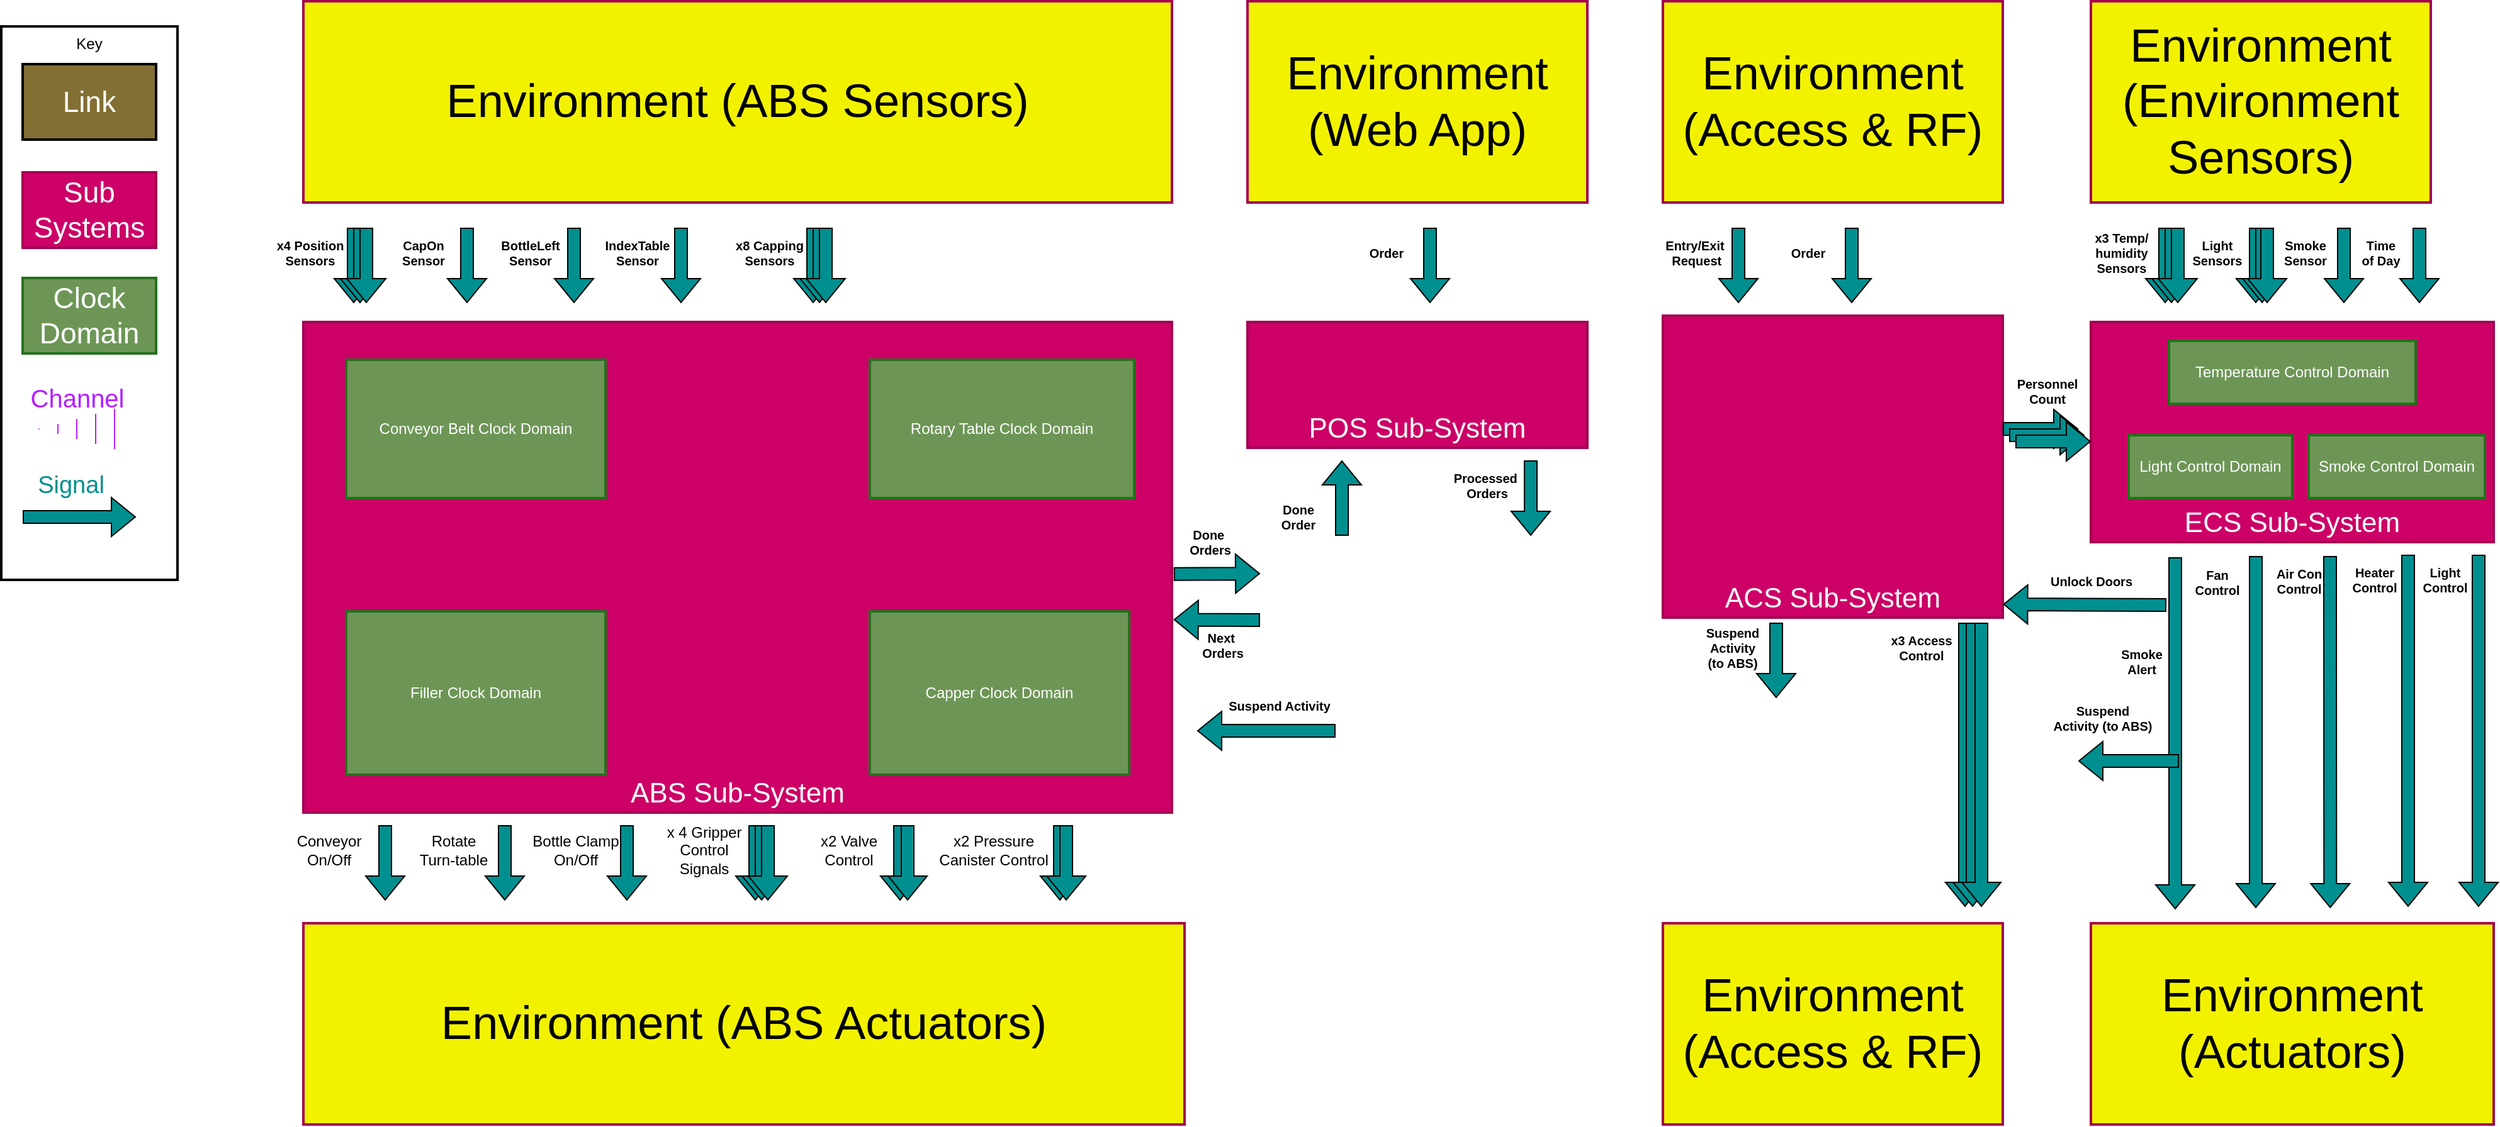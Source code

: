 <mxfile version="21.7.5" type="device">
  <diagram name="Page-1" id="5MqfHrel_7MO0dLBKpmw">
    <mxGraphModel dx="3334" dy="1344" grid="1" gridSize="10" guides="1" tooltips="1" connect="1" arrows="1" fold="1" page="1" pageScale="1" pageWidth="827" pageHeight="1169" math="0" shadow="0">
      <root>
        <mxCell id="0" />
        <mxCell id="1" parent="0" />
        <mxCell id="9zg3JGlum_bN97gf5SHF-6" value="ABS Sub-System" style="rounded=0;whiteSpace=wrap;html=1;fillColor=#CC0066;strokeWidth=2;strokeColor=#A30052;fillStyle=solid;labelBackgroundColor=none;fontColor=#ffffff;verticalAlign=bottom;fontSize=22;" parent="1" vertex="1">
          <mxGeometry x="240" y="295" width="690" height="390" as="geometry" />
        </mxCell>
        <mxCell id="Iu7BZVpTs787F8NygCqa-2" value="Key" style="rounded=0;whiteSpace=wrap;html=1;fillColor=none;strokeWidth=2;align=center;verticalAlign=top;" parent="1" vertex="1">
          <mxGeometry y="60" width="140" height="440" as="geometry" />
        </mxCell>
        <mxCell id="Iu7BZVpTs787F8NygCqa-3" value="Clock Domain" style="rounded=0;whiteSpace=wrap;html=1;fillColor=#6D9656;strokeWidth=2;strokeColor=#22721d;fillStyle=solid;labelBackgroundColor=#6D9656;fontColor=#ffffff;fontSize=23;" parent="1" vertex="1">
          <mxGeometry x="17" y="260" width="106" height="60" as="geometry" />
        </mxCell>
        <mxCell id="Iu7BZVpTs787F8NygCqa-7" value="" style="group" parent="1" vertex="1" connectable="0">
          <mxGeometry x="30" y="340" width="80" height="40" as="geometry" />
        </mxCell>
        <mxCell id="Iu7BZVpTs787F8NygCqa-4" value="" style="shape=mxgraph.arrows2.wedgeArrowDashed2;html=1;bendable=0;startWidth=16;stepSize=15;rounded=0;strokeColor=#B41FFF;" parent="Iu7BZVpTs787F8NygCqa-7" edge="1">
          <mxGeometry width="100" height="100" relative="1" as="geometry">
            <mxPoint x="60" y="40" as="sourcePoint" />
            <mxPoint y="40" as="targetPoint" />
          </mxGeometry>
        </mxCell>
        <mxCell id="Iu7BZVpTs787F8NygCqa-6" value="&lt;font style=&quot;font-size: 20px;&quot;&gt;Channel&lt;/font&gt;" style="text;html=1;align=center;verticalAlign=middle;resizable=0;points=[];autosize=1;strokeColor=none;fillColor=none;fontColor=#B41FFF;" parent="Iu7BZVpTs787F8NygCqa-7" vertex="1">
          <mxGeometry x="-20" y="-5" width="100" height="40" as="geometry" />
        </mxCell>
        <mxCell id="Iu7BZVpTs787F8NygCqa-9" value="" style="shape=flexArrow;endArrow=classic;html=1;rounded=0;fillColor=#008F8F;" parent="1" edge="1">
          <mxGeometry width="50" height="50" relative="1" as="geometry">
            <mxPoint x="17" y="450" as="sourcePoint" />
            <mxPoint x="107" y="450" as="targetPoint" />
          </mxGeometry>
        </mxCell>
        <mxCell id="Iu7BZVpTs787F8NygCqa-10" value="Signal" style="text;html=1;align=center;verticalAlign=middle;resizable=0;points=[];autosize=1;strokeColor=none;fillColor=none;fontColor=#008F8F;fontSize=19;" parent="1" vertex="1">
          <mxGeometry x="15" y="405" width="80" height="40" as="geometry" />
        </mxCell>
        <mxCell id="9zg3JGlum_bN97gf5SHF-1" value="Conveyor Belt Clock Domain" style="rounded=0;whiteSpace=wrap;html=1;fillColor=#6D9656;strokeWidth=2;strokeColor=#22721d;fillStyle=solid;labelBackgroundColor=#6D9656;fontColor=#FFFFFF;" parent="1" vertex="1">
          <mxGeometry x="274" y="325" width="206" height="110" as="geometry" />
        </mxCell>
        <mxCell id="9zg3JGlum_bN97gf5SHF-2" value="Rotary Table Clock Domain" style="rounded=0;whiteSpace=wrap;html=1;fillColor=#6D9656;strokeWidth=2;strokeColor=#22721d;fillStyle=solid;labelBackgroundColor=#6D9656;fontColor=#FFFFFF;" parent="1" vertex="1">
          <mxGeometry x="690" y="325" width="210" height="110" as="geometry" />
        </mxCell>
        <mxCell id="9zg3JGlum_bN97gf5SHF-3" value="Capper Clock Domain" style="rounded=0;whiteSpace=wrap;html=1;fillColor=#6D9656;strokeWidth=2;strokeColor=#22721d;fillStyle=solid;labelBackgroundColor=#6D9656;fontColor=#FFFFFF;" parent="1" vertex="1">
          <mxGeometry x="690" y="525" width="206" height="130" as="geometry" />
        </mxCell>
        <mxCell id="9zg3JGlum_bN97gf5SHF-4" value="Filler Clock Domain" style="rounded=0;whiteSpace=wrap;html=1;fillColor=#6D9656;strokeWidth=2;strokeColor=#22721d;fillStyle=solid;labelBackgroundColor=#6D9656;fontColor=#FFFFFF;" parent="1" vertex="1">
          <mxGeometry x="274" y="525" width="206" height="130" as="geometry" />
        </mxCell>
        <mxCell id="9zg3JGlum_bN97gf5SHF-5" value="Sub Systems" style="rounded=0;whiteSpace=wrap;html=1;fillColor=#CC0066;strokeWidth=2;strokeColor=#A30052;fillStyle=solid;labelBackgroundColor=none;fontColor=#ffffff;fontSize=23;" parent="1" vertex="1">
          <mxGeometry x="17" y="176" width="106" height="60" as="geometry" />
        </mxCell>
        <mxCell id="9zg3JGlum_bN97gf5SHF-7" value="POS Sub-System" style="rounded=0;whiteSpace=wrap;html=1;fillColor=#CC0066;strokeWidth=2;strokeColor=#A30052;fillStyle=solid;labelBackgroundColor=none;fontColor=#ffffff;verticalAlign=bottom;fontSize=22;" parent="1" vertex="1">
          <mxGeometry x="990" y="295" width="270" height="100" as="geometry" />
        </mxCell>
        <mxCell id="9zg3JGlum_bN97gf5SHF-8" value="ECS Sub-System" style="rounded=0;whiteSpace=wrap;html=1;fillColor=#CC0066;strokeWidth=2;strokeColor=#A30052;fillStyle=solid;labelBackgroundColor=none;fontColor=#ffffff;verticalAlign=bottom;fontSize=22;" parent="1" vertex="1">
          <mxGeometry x="1660" y="295" width="320" height="175" as="geometry" />
        </mxCell>
        <mxCell id="9zg3JGlum_bN97gf5SHF-9" value="ACS Sub-System" style="rounded=0;whiteSpace=wrap;html=1;fillColor=#CC0066;strokeWidth=2;strokeColor=#A30052;fillStyle=solid;labelBackgroundColor=none;fontColor=#ffffff;verticalAlign=bottom;fontSize=22;" parent="1" vertex="1">
          <mxGeometry x="1320" y="290" width="270" height="240" as="geometry" />
        </mxCell>
        <mxCell id="9zg3JGlum_bN97gf5SHF-10" value="Link" style="rounded=0;whiteSpace=wrap;html=1;fillColor=#826F34;strokeWidth=2;strokeColor=#000000;fillStyle=solid;labelBackgroundColor=none;fontColor=#ffffff;fontSize=23;" parent="1" vertex="1">
          <mxGeometry x="17" y="90" width="106" height="60" as="geometry" />
        </mxCell>
        <mxCell id="9zg3JGlum_bN97gf5SHF-13" value="Environment (ABS Sensors)" style="rounded=0;whiteSpace=wrap;html=1;fillColor=#F2F200;strokeWidth=2;strokeColor=#A30052;fillStyle=solid;labelBackgroundColor=none;fontColor=#000000;verticalAlign=middle;fontSize=37;" parent="1" vertex="1">
          <mxGeometry x="240" y="40" width="690" height="160" as="geometry" />
        </mxCell>
        <mxCell id="9zg3JGlum_bN97gf5SHF-16" value="" style="shape=flexArrow;endArrow=classic;html=1;rounded=0;fillColor=#008F8F;" parent="1" edge="1">
          <mxGeometry width="50" height="50" relative="1" as="geometry">
            <mxPoint x="280" y="220" as="sourcePoint" />
            <mxPoint x="280" y="280" as="targetPoint" />
          </mxGeometry>
        </mxCell>
        <mxCell id="9zg3JGlum_bN97gf5SHF-18" value="x4 Position&lt;br style=&quot;font-size: 10px;&quot;&gt;Sensors" style="text;html=1;align=center;verticalAlign=middle;resizable=0;points=[];autosize=1;strokeColor=none;fillColor=none;fontSize=10;fontStyle=1" parent="1" vertex="1">
          <mxGeometry x="205" y="220" width="80" height="40" as="geometry" />
        </mxCell>
        <mxCell id="9zg3JGlum_bN97gf5SHF-27" value="" style="shape=flexArrow;endArrow=classic;html=1;rounded=0;fillColor=#008F8F;" parent="1" edge="1">
          <mxGeometry width="50" height="50" relative="1" as="geometry">
            <mxPoint x="370" y="220" as="sourcePoint" />
            <mxPoint x="370" y="280" as="targetPoint" />
          </mxGeometry>
        </mxCell>
        <mxCell id="9zg3JGlum_bN97gf5SHF-28" value="CapOn &lt;br&gt;Sensor" style="text;html=1;align=center;verticalAlign=middle;resizable=0;points=[];autosize=1;strokeColor=none;fillColor=none;fontSize=10;fontStyle=1" parent="1" vertex="1">
          <mxGeometry x="305" y="220" width="60" height="40" as="geometry" />
        </mxCell>
        <mxCell id="9zg3JGlum_bN97gf5SHF-29" value="" style="shape=flexArrow;endArrow=classic;html=1;rounded=0;fillColor=#008F8F;" parent="1" edge="1">
          <mxGeometry width="50" height="50" relative="1" as="geometry">
            <mxPoint x="455" y="220" as="sourcePoint" />
            <mxPoint x="455" y="280" as="targetPoint" />
          </mxGeometry>
        </mxCell>
        <mxCell id="9zg3JGlum_bN97gf5SHF-30" value="BottleLeft&lt;br&gt;Sensor" style="text;html=1;align=center;verticalAlign=middle;resizable=0;points=[];autosize=1;strokeColor=none;fillColor=none;fontSize=10;fontStyle=1" parent="1" vertex="1">
          <mxGeometry x="385" y="220" width="70" height="40" as="geometry" />
        </mxCell>
        <mxCell id="9zg3JGlum_bN97gf5SHF-31" value="IndexTable&lt;br&gt;Sensor" style="text;html=1;align=center;verticalAlign=middle;resizable=0;points=[];autosize=1;strokeColor=none;fillColor=none;fontSize=10;fontStyle=1" parent="1" vertex="1">
          <mxGeometry x="465" y="220" width="80" height="40" as="geometry" />
        </mxCell>
        <mxCell id="9zg3JGlum_bN97gf5SHF-32" value="" style="shape=flexArrow;endArrow=classic;html=1;rounded=0;fillColor=#008F8F;" parent="1" edge="1">
          <mxGeometry width="50" height="50" relative="1" as="geometry">
            <mxPoint x="540" y="220" as="sourcePoint" />
            <mxPoint x="540" y="280" as="targetPoint" />
          </mxGeometry>
        </mxCell>
        <mxCell id="9zg3JGlum_bN97gf5SHF-33" value="" style="shape=flexArrow;endArrow=classic;html=1;rounded=0;fillColor=#008F8F;" parent="1" edge="1">
          <mxGeometry width="50" height="50" relative="1" as="geometry">
            <mxPoint x="645" y="220" as="sourcePoint" />
            <mxPoint x="645" y="280" as="targetPoint" />
          </mxGeometry>
        </mxCell>
        <mxCell id="9zg3JGlum_bN97gf5SHF-34" value="x8 Capping&lt;br&gt;Sensors" style="text;html=1;align=center;verticalAlign=middle;resizable=0;points=[];autosize=1;strokeColor=none;fillColor=none;fontSize=10;fontStyle=1" parent="1" vertex="1">
          <mxGeometry x="570" y="220" width="80" height="40" as="geometry" />
        </mxCell>
        <mxCell id="9zg3JGlum_bN97gf5SHF-35" value="" style="shape=flexArrow;endArrow=classic;html=1;rounded=0;fillColor=#008F8F;" parent="1" edge="1">
          <mxGeometry width="50" height="50" relative="1" as="geometry">
            <mxPoint x="650" y="220" as="sourcePoint" />
            <mxPoint x="650" y="280" as="targetPoint" />
          </mxGeometry>
        </mxCell>
        <mxCell id="9zg3JGlum_bN97gf5SHF-36" value="" style="shape=flexArrow;endArrow=classic;html=1;rounded=0;fillColor=#008F8F;" parent="1" edge="1">
          <mxGeometry width="50" height="50" relative="1" as="geometry">
            <mxPoint x="655" y="220" as="sourcePoint" />
            <mxPoint x="655" y="280" as="targetPoint" />
          </mxGeometry>
        </mxCell>
        <mxCell id="9zg3JGlum_bN97gf5SHF-38" value="Environment (ABS Actuators)" style="rounded=0;whiteSpace=wrap;html=1;fillColor=#F2F200;strokeWidth=2;strokeColor=#A30052;fillStyle=solid;labelBackgroundColor=none;fontColor=#000000;verticalAlign=middle;fontSize=37;" parent="1" vertex="1">
          <mxGeometry x="240" y="773" width="700" height="160" as="geometry" />
        </mxCell>
        <mxCell id="9zg3JGlum_bN97gf5SHF-39" value="" style="shape=flexArrow;endArrow=classic;html=1;rounded=0;fillColor=#008F8F;" parent="1" edge="1">
          <mxGeometry width="50" height="50" relative="1" as="geometry">
            <mxPoint x="285" y="220" as="sourcePoint" />
            <mxPoint x="285" y="280" as="targetPoint" />
          </mxGeometry>
        </mxCell>
        <mxCell id="9zg3JGlum_bN97gf5SHF-40" value="" style="shape=flexArrow;endArrow=classic;html=1;rounded=0;fillColor=#008F8F;" parent="1" edge="1">
          <mxGeometry width="50" height="50" relative="1" as="geometry">
            <mxPoint x="285" y="220" as="sourcePoint" />
            <mxPoint x="285" y="280" as="targetPoint" />
          </mxGeometry>
        </mxCell>
        <mxCell id="9zg3JGlum_bN97gf5SHF-41" value="" style="shape=flexArrow;endArrow=classic;html=1;rounded=0;fillColor=#008F8F;" parent="1" edge="1">
          <mxGeometry width="50" height="50" relative="1" as="geometry">
            <mxPoint x="290" y="220" as="sourcePoint" />
            <mxPoint x="290" y="280" as="targetPoint" />
          </mxGeometry>
        </mxCell>
        <mxCell id="lI221d5joBDSyiXGo3cV-1" value="" style="shape=flexArrow;endArrow=classic;html=1;rounded=0;fillColor=#008F8F;" parent="1" edge="1">
          <mxGeometry width="50" height="50" relative="1" as="geometry">
            <mxPoint x="305" y="695" as="sourcePoint" />
            <mxPoint x="305" y="755" as="targetPoint" />
          </mxGeometry>
        </mxCell>
        <mxCell id="lI221d5joBDSyiXGo3cV-2" value="Conveyor &lt;br&gt;On/Off" style="text;html=1;align=center;verticalAlign=middle;resizable=0;points=[];autosize=1;strokeColor=none;fillColor=none;" parent="1" vertex="1">
          <mxGeometry x="225" y="695" width="70" height="40" as="geometry" />
        </mxCell>
        <mxCell id="lI221d5joBDSyiXGo3cV-3" value="" style="shape=flexArrow;endArrow=classic;html=1;rounded=0;fillColor=#008F8F;" parent="1" edge="1">
          <mxGeometry width="50" height="50" relative="1" as="geometry">
            <mxPoint x="400" y="695" as="sourcePoint" />
            <mxPoint x="400" y="755" as="targetPoint" />
          </mxGeometry>
        </mxCell>
        <mxCell id="lI221d5joBDSyiXGo3cV-4" value="Rotate &lt;br&gt;Turn-table" style="text;html=1;align=center;verticalAlign=middle;resizable=0;points=[];autosize=1;strokeColor=none;fillColor=none;" parent="1" vertex="1">
          <mxGeometry x="319" y="695" width="80" height="40" as="geometry" />
        </mxCell>
        <mxCell id="lI221d5joBDSyiXGo3cV-5" value="Bottle Clamp&lt;br&gt;On/Off" style="text;html=1;align=center;verticalAlign=middle;resizable=0;points=[];autosize=1;strokeColor=none;fillColor=none;" parent="1" vertex="1">
          <mxGeometry x="411" y="695" width="90" height="40" as="geometry" />
        </mxCell>
        <mxCell id="lI221d5joBDSyiXGo3cV-6" value="" style="shape=flexArrow;endArrow=classic;html=1;rounded=0;fillColor=#008F8F;" parent="1" edge="1">
          <mxGeometry width="50" height="50" relative="1" as="geometry">
            <mxPoint x="497" y="695" as="sourcePoint" />
            <mxPoint x="497" y="755" as="targetPoint" />
          </mxGeometry>
        </mxCell>
        <mxCell id="lI221d5joBDSyiXGo3cV-7" value="" style="shape=flexArrow;endArrow=classic;html=1;rounded=0;fillColor=#008F8F;" parent="1" edge="1">
          <mxGeometry width="50" height="50" relative="1" as="geometry">
            <mxPoint x="599" y="695" as="sourcePoint" />
            <mxPoint x="599" y="755" as="targetPoint" />
          </mxGeometry>
        </mxCell>
        <mxCell id="lI221d5joBDSyiXGo3cV-8" value="x 4 Gripper &lt;br&gt;Control&lt;br&gt;Signals" style="text;html=1;align=center;verticalAlign=middle;resizable=0;points=[];autosize=1;strokeColor=none;fillColor=none;" parent="1" vertex="1">
          <mxGeometry x="518" y="685" width="80" height="60" as="geometry" />
        </mxCell>
        <mxCell id="lI221d5joBDSyiXGo3cV-9" value="" style="shape=flexArrow;endArrow=classic;html=1;rounded=0;fillColor=#008F8F;" parent="1" edge="1">
          <mxGeometry width="50" height="50" relative="1" as="geometry">
            <mxPoint x="604" y="695" as="sourcePoint" />
            <mxPoint x="604" y="755" as="targetPoint" />
          </mxGeometry>
        </mxCell>
        <mxCell id="lI221d5joBDSyiXGo3cV-10" value="" style="shape=flexArrow;endArrow=classic;html=1;rounded=0;fillColor=#008F8F;" parent="1" edge="1">
          <mxGeometry width="50" height="50" relative="1" as="geometry">
            <mxPoint x="609" y="695" as="sourcePoint" />
            <mxPoint x="609" y="755" as="targetPoint" />
          </mxGeometry>
        </mxCell>
        <mxCell id="lI221d5joBDSyiXGo3cV-13" value="x2 Valve &lt;br&gt;Control" style="text;html=1;align=center;verticalAlign=middle;resizable=0;points=[];autosize=1;strokeColor=none;fillColor=none;" parent="1" vertex="1">
          <mxGeometry x="638" y="695" width="70" height="40" as="geometry" />
        </mxCell>
        <mxCell id="lI221d5joBDSyiXGo3cV-14" value="" style="shape=flexArrow;endArrow=classic;html=1;rounded=0;fillColor=#008F8F;" parent="1" edge="1">
          <mxGeometry width="50" height="50" relative="1" as="geometry">
            <mxPoint x="714" y="695" as="sourcePoint" />
            <mxPoint x="714" y="755" as="targetPoint" />
          </mxGeometry>
        </mxCell>
        <mxCell id="lI221d5joBDSyiXGo3cV-15" value="" style="shape=flexArrow;endArrow=classic;html=1;rounded=0;fillColor=#008F8F;" parent="1" edge="1">
          <mxGeometry width="50" height="50" relative="1" as="geometry">
            <mxPoint x="720" y="695" as="sourcePoint" />
            <mxPoint x="720" y="755" as="targetPoint" />
          </mxGeometry>
        </mxCell>
        <mxCell id="lI221d5joBDSyiXGo3cV-16" value="x2 Pressure&lt;br&gt;Canister Control" style="text;html=1;align=center;verticalAlign=middle;resizable=0;points=[];autosize=1;strokeColor=none;fillColor=none;" parent="1" vertex="1">
          <mxGeometry x="733" y="695" width="110" height="40" as="geometry" />
        </mxCell>
        <mxCell id="lI221d5joBDSyiXGo3cV-17" value="" style="shape=flexArrow;endArrow=classic;html=1;rounded=0;fillColor=#008F8F;" parent="1" edge="1">
          <mxGeometry width="50" height="50" relative="1" as="geometry">
            <mxPoint x="841" y="695" as="sourcePoint" />
            <mxPoint x="841" y="755" as="targetPoint" />
          </mxGeometry>
        </mxCell>
        <mxCell id="lI221d5joBDSyiXGo3cV-18" value="" style="shape=flexArrow;endArrow=classic;html=1;rounded=0;fillColor=#008F8F;" parent="1" edge="1">
          <mxGeometry width="50" height="50" relative="1" as="geometry">
            <mxPoint x="846" y="695" as="sourcePoint" />
            <mxPoint x="846" y="755" as="targetPoint" />
          </mxGeometry>
        </mxCell>
        <mxCell id="lI221d5joBDSyiXGo3cV-20" value="" style="shape=flexArrow;endArrow=classic;html=1;rounded=0;fillColor=#008F8F;" parent="1" edge="1">
          <mxGeometry width="50" height="50" relative="1" as="geometry">
            <mxPoint x="1215" y="405" as="sourcePoint" />
            <mxPoint x="1215" y="465" as="targetPoint" />
          </mxGeometry>
        </mxCell>
        <mxCell id="lI221d5joBDSyiXGo3cV-21" value="Processed&amp;nbsp;&lt;br&gt;Orders" style="text;html=1;align=center;verticalAlign=middle;resizable=0;points=[];autosize=1;strokeColor=none;fillColor=none;fontSize=10;fontStyle=1" parent="1" vertex="1">
          <mxGeometry x="1140" y="405" width="80" height="40" as="geometry" />
        </mxCell>
        <mxCell id="lI221d5joBDSyiXGo3cV-22" value="Environment (Web App)" style="rounded=0;whiteSpace=wrap;html=1;fillColor=#F2F200;strokeWidth=2;strokeColor=#A30052;fillStyle=solid;labelBackgroundColor=none;fontColor=#000000;verticalAlign=middle;fontSize=37;" parent="1" vertex="1">
          <mxGeometry x="990" y="40" width="270" height="160" as="geometry" />
        </mxCell>
        <mxCell id="lI221d5joBDSyiXGo3cV-23" value="Order" style="text;html=1;align=center;verticalAlign=middle;resizable=0;points=[];autosize=1;strokeColor=none;fillColor=none;fontSize=10;fontStyle=1" parent="1" vertex="1">
          <mxGeometry x="1075" y="225" width="50" height="30" as="geometry" />
        </mxCell>
        <mxCell id="lI221d5joBDSyiXGo3cV-24" value="" style="shape=flexArrow;endArrow=classic;html=1;rounded=0;fillColor=#008F8F;" parent="1" edge="1">
          <mxGeometry width="50" height="50" relative="1" as="geometry">
            <mxPoint x="1135" y="220" as="sourcePoint" />
            <mxPoint x="1135" y="280" as="targetPoint" />
          </mxGeometry>
        </mxCell>
        <mxCell id="lI221d5joBDSyiXGo3cV-25" value="" style="shape=flexArrow;endArrow=classic;html=1;rounded=0;fillColor=#008F8F;" parent="1" edge="1">
          <mxGeometry width="50" height="50" relative="1" as="geometry">
            <mxPoint x="1065" y="465" as="sourcePoint" />
            <mxPoint x="1065" y="405" as="targetPoint" />
          </mxGeometry>
        </mxCell>
        <mxCell id="lI221d5joBDSyiXGo3cV-26" value="Done&lt;br&gt;Order" style="text;html=1;align=center;verticalAlign=middle;resizable=0;points=[];autosize=1;strokeColor=none;fillColor=none;fontSize=10;fontStyle=1" parent="1" vertex="1">
          <mxGeometry x="1005" y="430" width="50" height="40" as="geometry" />
        </mxCell>
        <mxCell id="lI221d5joBDSyiXGo3cV-27" value="Next&amp;nbsp;&lt;br&gt;Orders" style="text;html=1;align=center;verticalAlign=middle;resizable=0;points=[];autosize=1;strokeColor=none;fillColor=none;fontSize=10;fontStyle=1" parent="1" vertex="1">
          <mxGeometry x="940" y="532" width="60" height="40" as="geometry" />
        </mxCell>
        <mxCell id="lI221d5joBDSyiXGo3cV-28" value="" style="shape=flexArrow;endArrow=classic;html=1;rounded=0;fillColor=#008F8F;entryX=1.002;entryY=0.576;entryDx=0;entryDy=0;entryPerimeter=0;exitX=0;exitY=0.5;exitDx=0;exitDy=0;" parent="1" edge="1">
          <mxGeometry width="50" height="50" relative="1" as="geometry">
            <mxPoint x="1000" y="532" as="sourcePoint" />
            <mxPoint x="931.38" y="531.64" as="targetPoint" />
          </mxGeometry>
        </mxCell>
        <mxCell id="lI221d5joBDSyiXGo3cV-29" value="Done&amp;nbsp;&lt;br&gt;Orders" style="text;html=1;align=center;verticalAlign=middle;resizable=0;points=[];autosize=1;strokeColor=none;fillColor=none;fontSize=10;fontStyle=1" parent="1" vertex="1">
          <mxGeometry x="930" y="450" width="60" height="40" as="geometry" />
        </mxCell>
        <mxCell id="lI221d5joBDSyiXGo3cV-30" value="" style="shape=flexArrow;endArrow=classic;html=1;rounded=0;fillColor=#008F8F;entryX=1.002;entryY=0.576;entryDx=0;entryDy=0;entryPerimeter=0;exitX=0;exitY=0.5;exitDx=0;exitDy=0;" parent="1" edge="1">
          <mxGeometry width="50" height="50" relative="1" as="geometry">
            <mxPoint x="931.38" y="495.36" as="sourcePoint" />
            <mxPoint x="1000" y="495" as="targetPoint" />
          </mxGeometry>
        </mxCell>
        <mxCell id="lI221d5joBDSyiXGo3cV-31" value="Environment (Environment Sensors)" style="rounded=0;whiteSpace=wrap;html=1;fillColor=#F2F200;strokeWidth=2;strokeColor=#A30052;fillStyle=solid;labelBackgroundColor=none;fontColor=#000000;verticalAlign=middle;fontSize=37;" parent="1" vertex="1">
          <mxGeometry x="1660" y="40" width="270" height="160" as="geometry" />
        </mxCell>
        <mxCell id="lI221d5joBDSyiXGo3cV-32" value="&lt;div&gt;x3 Temp/&lt;/div&gt;&lt;div&gt;humidity&lt;br&gt; &lt;/div&gt;Sensors" style="text;html=1;align=center;verticalAlign=middle;resizable=0;points=[];autosize=1;strokeColor=none;fillColor=none;fontSize=10;fontStyle=1" parent="1" vertex="1">
          <mxGeometry x="1649" y="215" width="70" height="50" as="geometry" />
        </mxCell>
        <mxCell id="lI221d5joBDSyiXGo3cV-33" value="" style="shape=flexArrow;endArrow=classic;html=1;rounded=0;fillColor=#008F8F;" parent="1" edge="1">
          <mxGeometry width="50" height="50" relative="1" as="geometry">
            <mxPoint x="1719" y="220" as="sourcePoint" />
            <mxPoint x="1719" y="280" as="targetPoint" />
          </mxGeometry>
        </mxCell>
        <mxCell id="lI221d5joBDSyiXGo3cV-34" value="Light &lt;br&gt;Sensors" style="text;html=1;align=center;verticalAlign=middle;resizable=0;points=[];autosize=1;strokeColor=none;fillColor=none;fontSize=10;fontStyle=1" parent="1" vertex="1">
          <mxGeometry x="1730" y="220" width="60" height="40" as="geometry" />
        </mxCell>
        <mxCell id="lI221d5joBDSyiXGo3cV-35" value="" style="shape=flexArrow;endArrow=classic;html=1;rounded=0;fillColor=#008F8F;" parent="1" edge="1">
          <mxGeometry width="50" height="50" relative="1" as="geometry">
            <mxPoint x="1791" y="220" as="sourcePoint" />
            <mxPoint x="1791" y="280" as="targetPoint" />
          </mxGeometry>
        </mxCell>
        <mxCell id="lI221d5joBDSyiXGo3cV-36" value="" style="shape=flexArrow;endArrow=classic;html=1;rounded=0;fillColor=#008F8F;" parent="1" edge="1">
          <mxGeometry width="50" height="50" relative="1" as="geometry">
            <mxPoint x="1724" y="220" as="sourcePoint" />
            <mxPoint x="1724" y="280" as="targetPoint" />
          </mxGeometry>
        </mxCell>
        <mxCell id="lI221d5joBDSyiXGo3cV-37" value="" style="shape=flexArrow;endArrow=classic;html=1;rounded=0;fillColor=#008F8F;" parent="1" edge="1">
          <mxGeometry width="50" height="50" relative="1" as="geometry">
            <mxPoint x="1729" y="220" as="sourcePoint" />
            <mxPoint x="1729" y="280" as="targetPoint" />
          </mxGeometry>
        </mxCell>
        <mxCell id="lI221d5joBDSyiXGo3cV-38" value="" style="shape=flexArrow;endArrow=classic;html=1;rounded=0;fillColor=#008F8F;" parent="1" edge="1">
          <mxGeometry width="50" height="50" relative="1" as="geometry">
            <mxPoint x="1796" y="220" as="sourcePoint" />
            <mxPoint x="1796" y="280" as="targetPoint" />
          </mxGeometry>
        </mxCell>
        <mxCell id="lI221d5joBDSyiXGo3cV-39" value="" style="shape=flexArrow;endArrow=classic;html=1;rounded=0;fillColor=#008F8F;" parent="1" edge="1">
          <mxGeometry width="50" height="50" relative="1" as="geometry">
            <mxPoint x="1800" y="220" as="sourcePoint" />
            <mxPoint x="1800" y="280" as="targetPoint" />
          </mxGeometry>
        </mxCell>
        <mxCell id="lI221d5joBDSyiXGo3cV-40" value="Smoke &lt;br&gt;Sensor" style="text;html=1;align=center;verticalAlign=middle;resizable=0;points=[];autosize=1;strokeColor=none;fillColor=none;fontSize=10;fontStyle=1" parent="1" vertex="1">
          <mxGeometry x="1800" y="220" width="60" height="40" as="geometry" />
        </mxCell>
        <mxCell id="lI221d5joBDSyiXGo3cV-41" value="" style="shape=flexArrow;endArrow=classic;html=1;rounded=0;fillColor=#008F8F;" parent="1" edge="1">
          <mxGeometry width="50" height="50" relative="1" as="geometry">
            <mxPoint x="1861" y="220" as="sourcePoint" />
            <mxPoint x="1861" y="280" as="targetPoint" />
          </mxGeometry>
        </mxCell>
        <mxCell id="lI221d5joBDSyiXGo3cV-42" value="Environment (Actuators)" style="rounded=0;whiteSpace=wrap;html=1;fillColor=#F2F200;strokeWidth=2;strokeColor=#A30052;fillStyle=solid;labelBackgroundColor=none;fontColor=#000000;verticalAlign=middle;fontSize=37;" parent="1" vertex="1">
          <mxGeometry x="1660" y="773" width="320" height="160" as="geometry" />
        </mxCell>
        <mxCell id="lI221d5joBDSyiXGo3cV-44" value="Heater&lt;br&gt;Control" style="text;html=1;align=center;verticalAlign=middle;resizable=0;points=[];autosize=1;strokeColor=none;fillColor=none;fontSize=10;fontStyle=1" parent="1" vertex="1">
          <mxGeometry x="1855" y="480" width="60" height="40" as="geometry" />
        </mxCell>
        <mxCell id="lI221d5joBDSyiXGo3cV-48" value="Air Con&lt;br&gt;Control" style="text;html=1;align=center;verticalAlign=middle;resizable=0;points=[];autosize=1;strokeColor=none;fillColor=none;fontSize=10;fontStyle=1" parent="1" vertex="1">
          <mxGeometry x="1795" y="481" width="60" height="40" as="geometry" />
        </mxCell>
        <mxCell id="lI221d5joBDSyiXGo3cV-49" value="" style="shape=flexArrow;endArrow=classic;html=1;rounded=0;fillColor=#008F8F;" parent="1" edge="1">
          <mxGeometry width="50" height="50" relative="1" as="geometry">
            <mxPoint x="1791" y="481" as="sourcePoint" />
            <mxPoint x="1791" y="761" as="targetPoint" />
          </mxGeometry>
        </mxCell>
        <mxCell id="lI221d5joBDSyiXGo3cV-50" value="Fan&lt;br&gt;Control" style="text;html=1;align=center;verticalAlign=middle;resizable=0;points=[];autosize=1;strokeColor=none;fillColor=none;fontSize=10;fontStyle=1" parent="1" vertex="1">
          <mxGeometry x="1730" y="482" width="60" height="40" as="geometry" />
        </mxCell>
        <mxCell id="lI221d5joBDSyiXGo3cV-51" value="" style="shape=flexArrow;endArrow=classic;html=1;rounded=0;fillColor=#008F8F;" parent="1" edge="1">
          <mxGeometry width="50" height="50" relative="1" as="geometry">
            <mxPoint x="1850" y="481" as="sourcePoint" />
            <mxPoint x="1850.15" y="761" as="targetPoint" />
          </mxGeometry>
        </mxCell>
        <mxCell id="lI221d5joBDSyiXGo3cV-52" value="" style="shape=flexArrow;endArrow=classic;html=1;rounded=0;fillColor=#008F8F;entryX=0.153;entryY=-0.009;entryDx=0;entryDy=0;entryPerimeter=0;" parent="1" edge="1">
          <mxGeometry width="50" height="50" relative="1" as="geometry">
            <mxPoint x="1727" y="482" as="sourcePoint" />
            <mxPoint x="1727" y="762" as="targetPoint" />
          </mxGeometry>
        </mxCell>
        <mxCell id="lI221d5joBDSyiXGo3cV-53" value="" style="shape=flexArrow;endArrow=classic;html=1;rounded=0;fillColor=#008F8F;entryX=0.153;entryY=-0.009;entryDx=0;entryDy=0;entryPerimeter=0;" parent="1" edge="1">
          <mxGeometry width="50" height="50" relative="1" as="geometry">
            <mxPoint x="1912" y="480" as="sourcePoint" />
            <mxPoint x="1912" y="760" as="targetPoint" />
          </mxGeometry>
        </mxCell>
        <mxCell id="lI221d5joBDSyiXGo3cV-54" value="Light &lt;br&gt;Control" style="text;html=1;align=center;verticalAlign=middle;resizable=0;points=[];autosize=1;strokeColor=none;fillColor=none;fontSize=10;fontStyle=1" parent="1" vertex="1">
          <mxGeometry x="1911" y="480" width="60" height="40" as="geometry" />
        </mxCell>
        <mxCell id="lI221d5joBDSyiXGo3cV-55" value="" style="shape=flexArrow;endArrow=classic;html=1;rounded=0;fillColor=#008F8F;entryX=0.153;entryY=-0.009;entryDx=0;entryDy=0;entryPerimeter=0;" parent="1" edge="1">
          <mxGeometry width="50" height="50" relative="1" as="geometry">
            <mxPoint x="1968" y="480" as="sourcePoint" />
            <mxPoint x="1968" y="760" as="targetPoint" />
          </mxGeometry>
        </mxCell>
        <mxCell id="lI221d5joBDSyiXGo3cV-56" value="" style="shape=flexArrow;endArrow=classic;html=1;rounded=0;fillColor=#008F8F;" parent="1" edge="1">
          <mxGeometry width="50" height="50" relative="1" as="geometry">
            <mxPoint x="1060" y="620" as="sourcePoint" />
            <mxPoint x="950" y="620" as="targetPoint" />
          </mxGeometry>
        </mxCell>
        <mxCell id="lI221d5joBDSyiXGo3cV-59" value="Suspend Activity" style="text;html=1;align=center;verticalAlign=middle;resizable=0;points=[];autosize=1;strokeColor=none;fillColor=none;fontSize=10;fontStyle=1" parent="1" vertex="1">
          <mxGeometry x="965" y="585" width="100" height="30" as="geometry" />
        </mxCell>
        <mxCell id="lI221d5joBDSyiXGo3cV-60" value="Suspend &lt;br&gt;Activity&lt;br&gt;(to ABS)" style="text;html=1;align=center;verticalAlign=middle;resizable=0;points=[];autosize=1;strokeColor=none;fillColor=none;fontSize=10;fontStyle=1" parent="1" vertex="1">
          <mxGeometry x="1340" y="529" width="70" height="50" as="geometry" />
        </mxCell>
        <mxCell id="lI221d5joBDSyiXGo3cV-61" value="" style="shape=flexArrow;endArrow=classic;html=1;rounded=0;fillColor=#008F8F;" parent="1" edge="1">
          <mxGeometry width="50" height="50" relative="1" as="geometry">
            <mxPoint x="1410" y="534" as="sourcePoint" />
            <mxPoint x="1410" y="594" as="targetPoint" />
          </mxGeometry>
        </mxCell>
        <mxCell id="lI221d5joBDSyiXGo3cV-62" value="Temperature Control Domain" style="rounded=0;whiteSpace=wrap;html=1;fillColor=#6D9656;strokeWidth=2;strokeColor=#22721d;fillStyle=solid;labelBackgroundColor=#6D9656;fontColor=#FFFFFF;" parent="1" vertex="1">
          <mxGeometry x="1722" y="310" width="196" height="50" as="geometry" />
        </mxCell>
        <mxCell id="lI221d5joBDSyiXGo3cV-63" value="Light Control Domain" style="rounded=0;whiteSpace=wrap;html=1;fillColor=#6D9656;strokeWidth=2;strokeColor=#22721d;fillStyle=solid;labelBackgroundColor=#6D9656;fontColor=#FFFFFF;" parent="1" vertex="1">
          <mxGeometry x="1690" y="385" width="130" height="50" as="geometry" />
        </mxCell>
        <mxCell id="lI221d5joBDSyiXGo3cV-64" value="Smoke Control Domain" style="rounded=0;whiteSpace=wrap;html=1;fillColor=#6D9656;strokeWidth=2;strokeColor=#22721d;fillStyle=solid;labelBackgroundColor=#6D9656;fontColor=#FFFFFF;" parent="1" vertex="1">
          <mxGeometry x="1833" y="385" width="140" height="50" as="geometry" />
        </mxCell>
        <mxCell id="lI221d5joBDSyiXGo3cV-68" value="Environment (Access &amp;amp; RF)" style="rounded=0;whiteSpace=wrap;html=1;fillColor=#F2F200;strokeWidth=2;strokeColor=#A30052;fillStyle=solid;labelBackgroundColor=none;fontColor=#000000;verticalAlign=middle;fontSize=37;" parent="1" vertex="1">
          <mxGeometry x="1320" y="40" width="270" height="160" as="geometry" />
        </mxCell>
        <mxCell id="lI221d5joBDSyiXGo3cV-69" value="Entry/Exit&lt;br&gt;&amp;nbsp;Request" style="text;html=1;align=center;verticalAlign=middle;resizable=0;points=[];autosize=1;strokeColor=none;fillColor=none;fontSize=10;fontStyle=1" parent="1" vertex="1">
          <mxGeometry x="1310" y="220" width="70" height="40" as="geometry" />
        </mxCell>
        <mxCell id="lI221d5joBDSyiXGo3cV-70" value="" style="shape=flexArrow;endArrow=classic;html=1;rounded=0;fillColor=#008F8F;" parent="1" edge="1">
          <mxGeometry width="50" height="50" relative="1" as="geometry">
            <mxPoint x="1380" y="220" as="sourcePoint" />
            <mxPoint x="1380" y="280" as="targetPoint" />
          </mxGeometry>
        </mxCell>
        <mxCell id="lI221d5joBDSyiXGo3cV-71" value="Order" style="text;html=1;align=center;verticalAlign=middle;resizable=0;points=[];autosize=1;strokeColor=none;fillColor=none;fontSize=10;fontStyle=1" parent="1" vertex="1">
          <mxGeometry x="1410" y="225" width="50" height="30" as="geometry" />
        </mxCell>
        <mxCell id="lI221d5joBDSyiXGo3cV-72" value="" style="shape=flexArrow;endArrow=classic;html=1;rounded=0;fillColor=#008F8F;" parent="1" edge="1">
          <mxGeometry width="50" height="50" relative="1" as="geometry">
            <mxPoint x="1470" y="220" as="sourcePoint" />
            <mxPoint x="1470" y="280" as="targetPoint" />
          </mxGeometry>
        </mxCell>
        <mxCell id="lI221d5joBDSyiXGo3cV-73" value="Environment (Access &amp;amp; RF)" style="rounded=0;whiteSpace=wrap;html=1;fillColor=#F2F200;strokeWidth=2;strokeColor=#A30052;fillStyle=solid;labelBackgroundColor=none;fontColor=#000000;verticalAlign=middle;fontSize=37;" parent="1" vertex="1">
          <mxGeometry x="1320" y="773" width="270" height="160" as="geometry" />
        </mxCell>
        <mxCell id="lI221d5joBDSyiXGo3cV-74" value="" style="shape=flexArrow;endArrow=classic;html=1;rounded=0;fillColor=#008F8F;" parent="1" edge="1">
          <mxGeometry width="50" height="50" relative="1" as="geometry">
            <mxPoint x="1560" y="534" as="sourcePoint" />
            <mxPoint x="1560" y="760" as="targetPoint" />
          </mxGeometry>
        </mxCell>
        <mxCell id="lI221d5joBDSyiXGo3cV-75" value="x3 Access &lt;br&gt;Control" style="text;html=1;align=center;verticalAlign=middle;resizable=0;points=[];autosize=1;strokeColor=none;fillColor=none;fontSize=10;fontStyle=1" parent="1" vertex="1">
          <mxGeometry x="1490" y="534" width="70" height="40" as="geometry" />
        </mxCell>
        <mxCell id="lI221d5joBDSyiXGo3cV-76" value="" style="shape=flexArrow;endArrow=classic;html=1;rounded=0;fillColor=#008F8F;" parent="1" edge="1">
          <mxGeometry width="50" height="50" relative="1" as="geometry">
            <mxPoint x="1566" y="534" as="sourcePoint" />
            <mxPoint x="1566" y="760" as="targetPoint" />
          </mxGeometry>
        </mxCell>
        <mxCell id="lI221d5joBDSyiXGo3cV-77" value="" style="shape=flexArrow;endArrow=classic;html=1;rounded=0;fillColor=#008F8F;" parent="1" edge="1">
          <mxGeometry width="50" height="50" relative="1" as="geometry">
            <mxPoint x="1573" y="534" as="sourcePoint" />
            <mxPoint x="1573" y="760" as="targetPoint" />
          </mxGeometry>
        </mxCell>
        <mxCell id="OmbS7sdB5DzVpc_OaetI-2" value="" style="shape=flexArrow;endArrow=classic;html=1;rounded=0;fillColor=#008F8F;entryX=0;entryY=0.543;entryDx=0;entryDy=0;entryPerimeter=0;" parent="1" edge="1">
          <mxGeometry width="50" height="50" relative="1" as="geometry">
            <mxPoint x="1590" y="380" as="sourcePoint" />
            <mxPoint x="1650" y="380.025" as="targetPoint" />
            <Array as="points" />
          </mxGeometry>
        </mxCell>
        <mxCell id="OmbS7sdB5DzVpc_OaetI-3" value="&lt;div&gt;Personnel&lt;/div&gt;&lt;div&gt;Count&lt;br&gt;&lt;/div&gt;" style="text;html=1;align=center;verticalAlign=middle;resizable=0;points=[];autosize=1;strokeColor=none;fillColor=none;fontSize=10;fontStyle=1" parent="1" vertex="1">
          <mxGeometry x="1590" y="330" width="70" height="40" as="geometry" />
        </mxCell>
        <mxCell id="OmbS7sdB5DzVpc_OaetI-4" value="&lt;div&gt;Time&lt;/div&gt;&lt;div&gt;of Day&lt;br&gt;&lt;/div&gt;" style="text;html=1;align=center;verticalAlign=middle;resizable=0;points=[];autosize=1;strokeColor=none;fillColor=none;fontSize=10;fontStyle=1" parent="1" vertex="1">
          <mxGeometry x="1865" y="220" width="50" height="40" as="geometry" />
        </mxCell>
        <mxCell id="OmbS7sdB5DzVpc_OaetI-5" value="" style="shape=flexArrow;endArrow=classic;html=1;rounded=0;fillColor=#008F8F;" parent="1" edge="1">
          <mxGeometry width="50" height="50" relative="1" as="geometry">
            <mxPoint x="1921" y="220" as="sourcePoint" />
            <mxPoint x="1921" y="280" as="targetPoint" />
          </mxGeometry>
        </mxCell>
        <mxCell id="OmbS7sdB5DzVpc_OaetI-6" value="" style="shape=flexArrow;endArrow=classic;html=1;rounded=0;fillColor=#008F8F;entryX=0;entryY=0.543;entryDx=0;entryDy=0;entryPerimeter=0;" parent="1" edge="1">
          <mxGeometry width="50" height="50" relative="1" as="geometry">
            <mxPoint x="1595" y="385" as="sourcePoint" />
            <mxPoint x="1655" y="385.025" as="targetPoint" />
            <Array as="points" />
          </mxGeometry>
        </mxCell>
        <mxCell id="OmbS7sdB5DzVpc_OaetI-7" value="" style="shape=flexArrow;endArrow=classic;html=1;rounded=0;fillColor=#008F8F;entryX=0;entryY=0.543;entryDx=0;entryDy=0;entryPerimeter=0;" parent="1" edge="1">
          <mxGeometry width="50" height="50" relative="1" as="geometry">
            <mxPoint x="1600" y="390" as="sourcePoint" />
            <mxPoint x="1660" y="390.025" as="targetPoint" />
            <Array as="points" />
          </mxGeometry>
        </mxCell>
        <mxCell id="OmbS7sdB5DzVpc_OaetI-8" value="" style="shape=flexArrow;endArrow=classic;html=1;rounded=0;fillColor=#008F8F;" parent="1" edge="1">
          <mxGeometry width="50" height="50" relative="1" as="geometry">
            <mxPoint x="1730" y="644" as="sourcePoint" />
            <mxPoint x="1650" y="644" as="targetPoint" />
          </mxGeometry>
        </mxCell>
        <mxCell id="OmbS7sdB5DzVpc_OaetI-9" value="&lt;div&gt;Suspend&lt;/div&gt;&lt;div&gt;Activity (to ABS)&lt;br&gt;&lt;/div&gt;" style="text;html=1;align=center;verticalAlign=middle;resizable=0;points=[];autosize=1;strokeColor=none;fillColor=none;fontSize=10;fontStyle=1" parent="1" vertex="1">
          <mxGeometry x="1619" y="590" width="100" height="40" as="geometry" />
        </mxCell>
        <mxCell id="OmbS7sdB5DzVpc_OaetI-10" value="" style="shape=flexArrow;endArrow=classic;html=1;rounded=0;fillColor=#008F8F;entryX=1.001;entryY=0.956;entryDx=0;entryDy=0;entryPerimeter=0;" parent="1" target="9zg3JGlum_bN97gf5SHF-9" edge="1">
          <mxGeometry width="50" height="50" relative="1" as="geometry">
            <mxPoint x="1720" y="520" as="sourcePoint" />
            <mxPoint x="1462" y="524.49" as="targetPoint" />
          </mxGeometry>
        </mxCell>
        <mxCell id="OmbS7sdB5DzVpc_OaetI-11" value="Smoke &lt;br&gt;Alert" style="text;html=1;align=center;verticalAlign=middle;resizable=0;points=[];autosize=1;strokeColor=none;fillColor=none;fontSize=10;fontStyle=1" parent="1" vertex="1">
          <mxGeometry x="1670" y="545" width="60" height="40" as="geometry" />
        </mxCell>
        <mxCell id="OmbS7sdB5DzVpc_OaetI-12" value="Unlock Doors" style="text;html=1;align=center;verticalAlign=middle;resizable=0;points=[];autosize=1;strokeColor=none;fillColor=none;fontSize=10;fontStyle=1" parent="1" vertex="1">
          <mxGeometry x="1615" y="486" width="90" height="30" as="geometry" />
        </mxCell>
      </root>
    </mxGraphModel>
  </diagram>
</mxfile>
